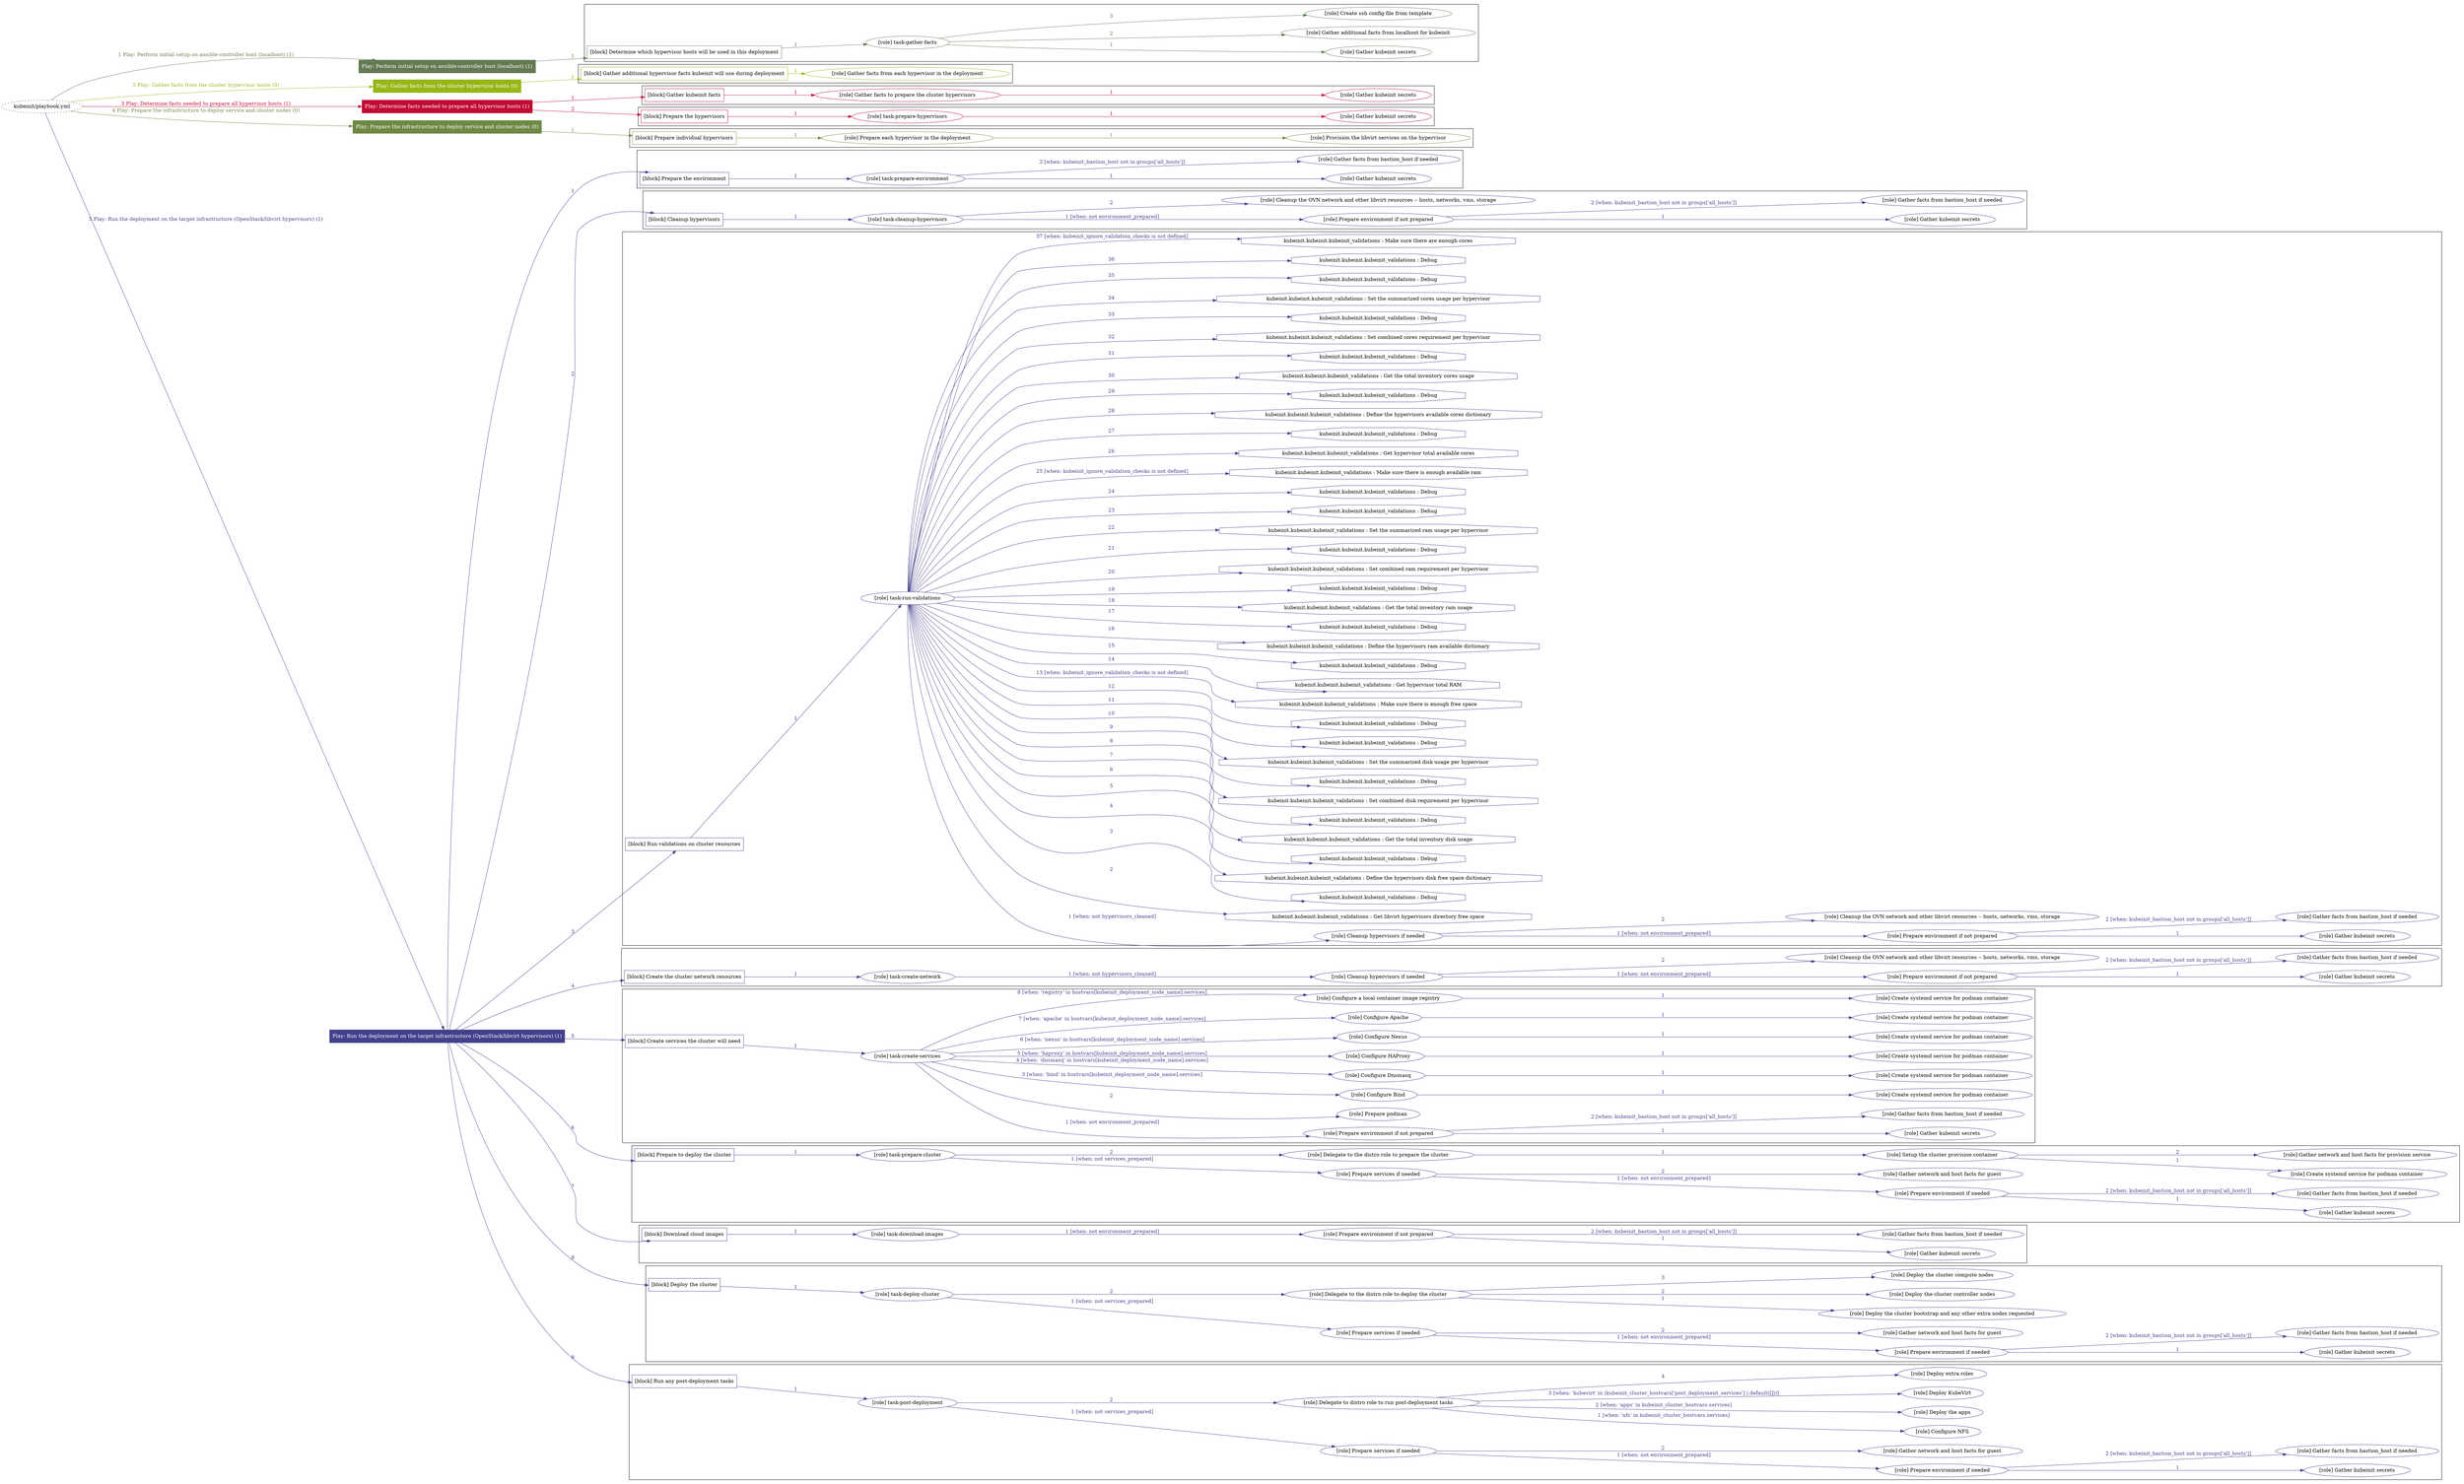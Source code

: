 digraph {
	graph [concentrate=true ordering=in rankdir=LR ratio=fill]
	edge [esep=5 sep=10]
	"kubeinit/playbook.yml" [URL="/home/runner/work/kubeinit/kubeinit/kubeinit/playbook.yml" id=playbook_829b6355 style=dotted]
	"kubeinit/playbook.yml" -> play_3e1eb82f [label="1 Play: Perform initial setup on ansible-controller host (localhost) (1)" color="#637a52" fontcolor="#637a52" id=edge_play_3e1eb82f labeltooltip="1 Play: Perform initial setup on ansible-controller host (localhost) (1)" tooltip="1 Play: Perform initial setup on ansible-controller host (localhost) (1)"]
	subgraph "Play: Perform initial setup on ansible-controller host (localhost) (1)" {
		play_3e1eb82f [label="Play: Perform initial setup on ansible-controller host (localhost) (1)" URL="/home/runner/work/kubeinit/kubeinit/kubeinit/playbook.yml" color="#637a52" fontcolor="#ffffff" id=play_3e1eb82f shape=box style=filled tooltip=localhost]
		play_3e1eb82f -> block_e6a2d344 [label=1 color="#637a52" fontcolor="#637a52" id=edge_block_e6a2d344 labeltooltip=1 tooltip=1]
		subgraph cluster_block_e6a2d344 {
			block_e6a2d344 [label="[block] Determine which hypervisor hosts will be used in this deployment" URL="/home/runner/work/kubeinit/kubeinit/kubeinit/playbook.yml" color="#637a52" id=block_e6a2d344 labeltooltip="Determine which hypervisor hosts will be used in this deployment" shape=box tooltip="Determine which hypervisor hosts will be used in this deployment"]
			block_e6a2d344 -> role_e2f29b87 [label="1 " color="#637a52" fontcolor="#637a52" id=edge_role_e2f29b87 labeltooltip="1 " tooltip="1 "]
			subgraph "task-gather-facts" {
				role_e2f29b87 [label="[role] task-gather-facts" URL="/home/runner/work/kubeinit/kubeinit/kubeinit/playbook.yml" color="#637a52" id=role_e2f29b87 tooltip="task-gather-facts"]
				role_e2f29b87 -> role_bbcb5b3f [label="1 " color="#637a52" fontcolor="#637a52" id=edge_role_bbcb5b3f labeltooltip="1 " tooltip="1 "]
				subgraph "Gather kubeinit secrets" {
					role_bbcb5b3f [label="[role] Gather kubeinit secrets" URL="/home/runner/.ansible/collections/ansible_collections/kubeinit/kubeinit/roles/kubeinit_prepare/tasks/build_hypervisors_group.yml" color="#637a52" id=role_bbcb5b3f tooltip="Gather kubeinit secrets"]
				}
				role_e2f29b87 -> role_4dafff13 [label="2 " color="#637a52" fontcolor="#637a52" id=edge_role_4dafff13 labeltooltip="2 " tooltip="2 "]
				subgraph "Gather additional facts from localhost for kubeinit" {
					role_4dafff13 [label="[role] Gather additional facts from localhost for kubeinit" URL="/home/runner/.ansible/collections/ansible_collections/kubeinit/kubeinit/roles/kubeinit_prepare/tasks/build_hypervisors_group.yml" color="#637a52" id=role_4dafff13 tooltip="Gather additional facts from localhost for kubeinit"]
				}
				role_e2f29b87 -> role_bddb1fee [label="3 " color="#637a52" fontcolor="#637a52" id=edge_role_bddb1fee labeltooltip="3 " tooltip="3 "]
				subgraph "Create ssh config file from template" {
					role_bddb1fee [label="[role] Create ssh config file from template" URL="/home/runner/.ansible/collections/ansible_collections/kubeinit/kubeinit/roles/kubeinit_prepare/tasks/build_hypervisors_group.yml" color="#637a52" id=role_bddb1fee tooltip="Create ssh config file from template"]
				}
			}
		}
	}
	"kubeinit/playbook.yml" -> play_d7f9d2b1 [label="2 Play: Gather facts from the cluster hypervisor hosts (0)" color="#97b616" fontcolor="#97b616" id=edge_play_d7f9d2b1 labeltooltip="2 Play: Gather facts from the cluster hypervisor hosts (0)" tooltip="2 Play: Gather facts from the cluster hypervisor hosts (0)"]
	subgraph "Play: Gather facts from the cluster hypervisor hosts (0)" {
		play_d7f9d2b1 [label="Play: Gather facts from the cluster hypervisor hosts (0)" URL="/home/runner/work/kubeinit/kubeinit/kubeinit/playbook.yml" color="#97b616" fontcolor="#ffffff" id=play_d7f9d2b1 shape=box style=filled tooltip="Play: Gather facts from the cluster hypervisor hosts (0)"]
		play_d7f9d2b1 -> block_c2c93f04 [label=1 color="#97b616" fontcolor="#97b616" id=edge_block_c2c93f04 labeltooltip=1 tooltip=1]
		subgraph cluster_block_c2c93f04 {
			block_c2c93f04 [label="[block] Gather additional hypervisor facts kubeinit will use during deployment" URL="/home/runner/work/kubeinit/kubeinit/kubeinit/playbook.yml" color="#97b616" id=block_c2c93f04 labeltooltip="Gather additional hypervisor facts kubeinit will use during deployment" shape=box tooltip="Gather additional hypervisor facts kubeinit will use during deployment"]
			block_c2c93f04 -> role_415cd0f7 [label="1 " color="#97b616" fontcolor="#97b616" id=edge_role_415cd0f7 labeltooltip="1 " tooltip="1 "]
			subgraph "Gather facts from each hypervisor in the deployment" {
				role_415cd0f7 [label="[role] Gather facts from each hypervisor in the deployment" URL="/home/runner/work/kubeinit/kubeinit/kubeinit/playbook.yml" color="#97b616" id=role_415cd0f7 tooltip="Gather facts from each hypervisor in the deployment"]
			}
		}
	}
	"kubeinit/playbook.yml" -> play_47673aa5 [label="3 Play: Determine facts needed to prepare all hypervisor hosts (1)" color="#c10b34" fontcolor="#c10b34" id=edge_play_47673aa5 labeltooltip="3 Play: Determine facts needed to prepare all hypervisor hosts (1)" tooltip="3 Play: Determine facts needed to prepare all hypervisor hosts (1)"]
	subgraph "Play: Determine facts needed to prepare all hypervisor hosts (1)" {
		play_47673aa5 [label="Play: Determine facts needed to prepare all hypervisor hosts (1)" URL="/home/runner/work/kubeinit/kubeinit/kubeinit/playbook.yml" color="#c10b34" fontcolor="#ffffff" id=play_47673aa5 shape=box style=filled tooltip=localhost]
		play_47673aa5 -> block_9477e771 [label=1 color="#c10b34" fontcolor="#c10b34" id=edge_block_9477e771 labeltooltip=1 tooltip=1]
		subgraph cluster_block_9477e771 {
			block_9477e771 [label="[block] Gather kubeinit facts" URL="/home/runner/work/kubeinit/kubeinit/kubeinit/playbook.yml" color="#c10b34" id=block_9477e771 labeltooltip="Gather kubeinit facts" shape=box tooltip="Gather kubeinit facts"]
			block_9477e771 -> role_f6193651 [label="1 " color="#c10b34" fontcolor="#c10b34" id=edge_role_f6193651 labeltooltip="1 " tooltip="1 "]
			subgraph "Gather facts to prepare the cluster hypervisors" {
				role_f6193651 [label="[role] Gather facts to prepare the cluster hypervisors" URL="/home/runner/work/kubeinit/kubeinit/kubeinit/playbook.yml" color="#c10b34" id=role_f6193651 tooltip="Gather facts to prepare the cluster hypervisors"]
				role_f6193651 -> role_55886616 [label="1 " color="#c10b34" fontcolor="#c10b34" id=edge_role_55886616 labeltooltip="1 " tooltip="1 "]
				subgraph "Gather kubeinit secrets" {
					role_55886616 [label="[role] Gather kubeinit secrets" URL="/home/runner/.ansible/collections/ansible_collections/kubeinit/kubeinit/roles/kubeinit_prepare/tasks/gather_kubeinit_facts.yml" color="#c10b34" id=role_55886616 tooltip="Gather kubeinit secrets"]
				}
			}
		}
		play_47673aa5 -> block_9e1c7943 [label=2 color="#c10b34" fontcolor="#c10b34" id=edge_block_9e1c7943 labeltooltip=2 tooltip=2]
		subgraph cluster_block_9e1c7943 {
			block_9e1c7943 [label="[block] Prepare the hypervisors" URL="/home/runner/work/kubeinit/kubeinit/kubeinit/playbook.yml" color="#c10b34" id=block_9e1c7943 labeltooltip="Prepare the hypervisors" shape=box tooltip="Prepare the hypervisors"]
			block_9e1c7943 -> role_3d89dea7 [label="1 " color="#c10b34" fontcolor="#c10b34" id=edge_role_3d89dea7 labeltooltip="1 " tooltip="1 "]
			subgraph "task-prepare-hypervisors" {
				role_3d89dea7 [label="[role] task-prepare-hypervisors" URL="/home/runner/work/kubeinit/kubeinit/kubeinit/playbook.yml" color="#c10b34" id=role_3d89dea7 tooltip="task-prepare-hypervisors"]
				role_3d89dea7 -> role_3b3c869c [label="1 " color="#c10b34" fontcolor="#c10b34" id=edge_role_3b3c869c labeltooltip="1 " tooltip="1 "]
				subgraph "Gather kubeinit secrets" {
					role_3b3c869c [label="[role] Gather kubeinit secrets" URL="/home/runner/.ansible/collections/ansible_collections/kubeinit/kubeinit/roles/kubeinit_prepare/tasks/gather_kubeinit_facts.yml" color="#c10b34" id=role_3b3c869c tooltip="Gather kubeinit secrets"]
				}
			}
		}
	}
	"kubeinit/playbook.yml" -> play_f210cb0f [label="4 Play: Prepare the infrastructure to deploy service and cluster nodes (0)" color="#6d8943" fontcolor="#6d8943" id=edge_play_f210cb0f labeltooltip="4 Play: Prepare the infrastructure to deploy service and cluster nodes (0)" tooltip="4 Play: Prepare the infrastructure to deploy service and cluster nodes (0)"]
	subgraph "Play: Prepare the infrastructure to deploy service and cluster nodes (0)" {
		play_f210cb0f [label="Play: Prepare the infrastructure to deploy service and cluster nodes (0)" URL="/home/runner/work/kubeinit/kubeinit/kubeinit/playbook.yml" color="#6d8943" fontcolor="#ffffff" id=play_f210cb0f shape=box style=filled tooltip="Play: Prepare the infrastructure to deploy service and cluster nodes (0)"]
		play_f210cb0f -> block_6be893ac [label=1 color="#6d8943" fontcolor="#6d8943" id=edge_block_6be893ac labeltooltip=1 tooltip=1]
		subgraph cluster_block_6be893ac {
			block_6be893ac [label="[block] Prepare individual hypervisors" URL="/home/runner/work/kubeinit/kubeinit/kubeinit/playbook.yml" color="#6d8943" id=block_6be893ac labeltooltip="Prepare individual hypervisors" shape=box tooltip="Prepare individual hypervisors"]
			block_6be893ac -> role_96e0ddf7 [label="1 " color="#6d8943" fontcolor="#6d8943" id=edge_role_96e0ddf7 labeltooltip="1 " tooltip="1 "]
			subgraph "Prepare each hypervisor in the deployment" {
				role_96e0ddf7 [label="[role] Prepare each hypervisor in the deployment" URL="/home/runner/work/kubeinit/kubeinit/kubeinit/playbook.yml" color="#6d8943" id=role_96e0ddf7 tooltip="Prepare each hypervisor in the deployment"]
				role_96e0ddf7 -> role_653dacaa [label="1 " color="#6d8943" fontcolor="#6d8943" id=edge_role_653dacaa labeltooltip="1 " tooltip="1 "]
				subgraph "Provision the libvirt services on the hypervisor" {
					role_653dacaa [label="[role] Provision the libvirt services on the hypervisor" URL="/home/runner/.ansible/collections/ansible_collections/kubeinit/kubeinit/roles/kubeinit_prepare/tasks/prepare_hypervisor.yml" color="#6d8943" id=role_653dacaa tooltip="Provision the libvirt services on the hypervisor"]
				}
			}
		}
	}
	"kubeinit/playbook.yml" -> play_b1a1f687 [label="5 Play: Run the deployment on the target infrastructure (OpenStack/libvirt hypervisors) (1)" color="#44408c" fontcolor="#44408c" id=edge_play_b1a1f687 labeltooltip="5 Play: Run the deployment on the target infrastructure (OpenStack/libvirt hypervisors) (1)" tooltip="5 Play: Run the deployment on the target infrastructure (OpenStack/libvirt hypervisors) (1)"]
	subgraph "Play: Run the deployment on the target infrastructure (OpenStack/libvirt hypervisors) (1)" {
		play_b1a1f687 [label="Play: Run the deployment on the target infrastructure (OpenStack/libvirt hypervisors) (1)" URL="/home/runner/work/kubeinit/kubeinit/kubeinit/playbook.yml" color="#44408c" fontcolor="#ffffff" id=play_b1a1f687 shape=box style=filled tooltip=localhost]
		play_b1a1f687 -> block_93e66a30 [label=1 color="#44408c" fontcolor="#44408c" id=edge_block_93e66a30 labeltooltip=1 tooltip=1]
		subgraph cluster_block_93e66a30 {
			block_93e66a30 [label="[block] Prepare the environment" URL="/home/runner/work/kubeinit/kubeinit/kubeinit/playbook.yml" color="#44408c" id=block_93e66a30 labeltooltip="Prepare the environment" shape=box tooltip="Prepare the environment"]
			block_93e66a30 -> role_17d6c04e [label="1 " color="#44408c" fontcolor="#44408c" id=edge_role_17d6c04e labeltooltip="1 " tooltip="1 "]
			subgraph "task-prepare-environment" {
				role_17d6c04e [label="[role] task-prepare-environment" URL="/home/runner/work/kubeinit/kubeinit/kubeinit/playbook.yml" color="#44408c" id=role_17d6c04e tooltip="task-prepare-environment"]
				role_17d6c04e -> role_375dc139 [label="1 " color="#44408c" fontcolor="#44408c" id=edge_role_375dc139 labeltooltip="1 " tooltip="1 "]
				subgraph "Gather kubeinit secrets" {
					role_375dc139 [label="[role] Gather kubeinit secrets" URL="/home/runner/.ansible/collections/ansible_collections/kubeinit/kubeinit/roles/kubeinit_prepare/tasks/gather_kubeinit_facts.yml" color="#44408c" id=role_375dc139 tooltip="Gather kubeinit secrets"]
				}
				role_17d6c04e -> role_a527edc6 [label="2 [when: kubeinit_bastion_host not in groups['all_hosts']]" color="#44408c" fontcolor="#44408c" id=edge_role_a527edc6 labeltooltip="2 [when: kubeinit_bastion_host not in groups['all_hosts']]" tooltip="2 [when: kubeinit_bastion_host not in groups['all_hosts']]"]
				subgraph "Gather facts from bastion_host if needed" {
					role_a527edc6 [label="[role] Gather facts from bastion_host if needed" URL="/home/runner/.ansible/collections/ansible_collections/kubeinit/kubeinit/roles/kubeinit_prepare/tasks/main.yml" color="#44408c" id=role_a527edc6 tooltip="Gather facts from bastion_host if needed"]
				}
			}
		}
		play_b1a1f687 -> block_2cce8960 [label=2 color="#44408c" fontcolor="#44408c" id=edge_block_2cce8960 labeltooltip=2 tooltip=2]
		subgraph cluster_block_2cce8960 {
			block_2cce8960 [label="[block] Cleanup hypervisors" URL="/home/runner/work/kubeinit/kubeinit/kubeinit/playbook.yml" color="#44408c" id=block_2cce8960 labeltooltip="Cleanup hypervisors" shape=box tooltip="Cleanup hypervisors"]
			block_2cce8960 -> role_b22c3242 [label="1 " color="#44408c" fontcolor="#44408c" id=edge_role_b22c3242 labeltooltip="1 " tooltip="1 "]
			subgraph "task-cleanup-hypervisors" {
				role_b22c3242 [label="[role] task-cleanup-hypervisors" URL="/home/runner/work/kubeinit/kubeinit/kubeinit/playbook.yml" color="#44408c" id=role_b22c3242 tooltip="task-cleanup-hypervisors"]
				role_b22c3242 -> role_6e81731c [label="1 [when: not environment_prepared]" color="#44408c" fontcolor="#44408c" id=edge_role_6e81731c labeltooltip="1 [when: not environment_prepared]" tooltip="1 [when: not environment_prepared]"]
				subgraph "Prepare environment if not prepared" {
					role_6e81731c [label="[role] Prepare environment if not prepared" URL="/home/runner/.ansible/collections/ansible_collections/kubeinit/kubeinit/roles/kubeinit_libvirt/tasks/cleanup_hypervisors.yml" color="#44408c" id=role_6e81731c tooltip="Prepare environment if not prepared"]
					role_6e81731c -> role_2d891fd3 [label="1 " color="#44408c" fontcolor="#44408c" id=edge_role_2d891fd3 labeltooltip="1 " tooltip="1 "]
					subgraph "Gather kubeinit secrets" {
						role_2d891fd3 [label="[role] Gather kubeinit secrets" URL="/home/runner/.ansible/collections/ansible_collections/kubeinit/kubeinit/roles/kubeinit_prepare/tasks/gather_kubeinit_facts.yml" color="#44408c" id=role_2d891fd3 tooltip="Gather kubeinit secrets"]
					}
					role_6e81731c -> role_a9291fd4 [label="2 [when: kubeinit_bastion_host not in groups['all_hosts']]" color="#44408c" fontcolor="#44408c" id=edge_role_a9291fd4 labeltooltip="2 [when: kubeinit_bastion_host not in groups['all_hosts']]" tooltip="2 [when: kubeinit_bastion_host not in groups['all_hosts']]"]
					subgraph "Gather facts from bastion_host if needed" {
						role_a9291fd4 [label="[role] Gather facts from bastion_host if needed" URL="/home/runner/.ansible/collections/ansible_collections/kubeinit/kubeinit/roles/kubeinit_prepare/tasks/main.yml" color="#44408c" id=role_a9291fd4 tooltip="Gather facts from bastion_host if needed"]
					}
				}
				role_b22c3242 -> role_0e3da741 [label="2 " color="#44408c" fontcolor="#44408c" id=edge_role_0e3da741 labeltooltip="2 " tooltip="2 "]
				subgraph "Cleanup the OVN network and other libvirt resources -- hosts, networks, vms, storage" {
					role_0e3da741 [label="[role] Cleanup the OVN network and other libvirt resources -- hosts, networks, vms, storage" URL="/home/runner/.ansible/collections/ansible_collections/kubeinit/kubeinit/roles/kubeinit_libvirt/tasks/cleanup_hypervisors.yml" color="#44408c" id=role_0e3da741 tooltip="Cleanup the OVN network and other libvirt resources -- hosts, networks, vms, storage"]
				}
			}
		}
		play_b1a1f687 -> block_db556b53 [label=3 color="#44408c" fontcolor="#44408c" id=edge_block_db556b53 labeltooltip=3 tooltip=3]
		subgraph cluster_block_db556b53 {
			block_db556b53 [label="[block] Run validations on cluster resources" URL="/home/runner/work/kubeinit/kubeinit/kubeinit/playbook.yml" color="#44408c" id=block_db556b53 labeltooltip="Run validations on cluster resources" shape=box tooltip="Run validations on cluster resources"]
			block_db556b53 -> role_6d5e4a8d [label="1 " color="#44408c" fontcolor="#44408c" id=edge_role_6d5e4a8d labeltooltip="1 " tooltip="1 "]
			subgraph "task-run-validations" {
				role_6d5e4a8d [label="[role] task-run-validations" URL="/home/runner/work/kubeinit/kubeinit/kubeinit/playbook.yml" color="#44408c" id=role_6d5e4a8d tooltip="task-run-validations"]
				role_6d5e4a8d -> role_1d5463b7 [label="1 [when: not hypervisors_cleaned]" color="#44408c" fontcolor="#44408c" id=edge_role_1d5463b7 labeltooltip="1 [when: not hypervisors_cleaned]" tooltip="1 [when: not hypervisors_cleaned]"]
				subgraph "Cleanup hypervisors if needed" {
					role_1d5463b7 [label="[role] Cleanup hypervisors if needed" URL="/home/runner/.ansible/collections/ansible_collections/kubeinit/kubeinit/roles/kubeinit_validations/tasks/main.yml" color="#44408c" id=role_1d5463b7 tooltip="Cleanup hypervisors if needed"]
					role_1d5463b7 -> role_c325d965 [label="1 [when: not environment_prepared]" color="#44408c" fontcolor="#44408c" id=edge_role_c325d965 labeltooltip="1 [when: not environment_prepared]" tooltip="1 [when: not environment_prepared]"]
					subgraph "Prepare environment if not prepared" {
						role_c325d965 [label="[role] Prepare environment if not prepared" URL="/home/runner/.ansible/collections/ansible_collections/kubeinit/kubeinit/roles/kubeinit_libvirt/tasks/cleanup_hypervisors.yml" color="#44408c" id=role_c325d965 tooltip="Prepare environment if not prepared"]
						role_c325d965 -> role_e74d8b0c [label="1 " color="#44408c" fontcolor="#44408c" id=edge_role_e74d8b0c labeltooltip="1 " tooltip="1 "]
						subgraph "Gather kubeinit secrets" {
							role_e74d8b0c [label="[role] Gather kubeinit secrets" URL="/home/runner/.ansible/collections/ansible_collections/kubeinit/kubeinit/roles/kubeinit_prepare/tasks/gather_kubeinit_facts.yml" color="#44408c" id=role_e74d8b0c tooltip="Gather kubeinit secrets"]
						}
						role_c325d965 -> role_8b55ef71 [label="2 [when: kubeinit_bastion_host not in groups['all_hosts']]" color="#44408c" fontcolor="#44408c" id=edge_role_8b55ef71 labeltooltip="2 [when: kubeinit_bastion_host not in groups['all_hosts']]" tooltip="2 [when: kubeinit_bastion_host not in groups['all_hosts']]"]
						subgraph "Gather facts from bastion_host if needed" {
							role_8b55ef71 [label="[role] Gather facts from bastion_host if needed" URL="/home/runner/.ansible/collections/ansible_collections/kubeinit/kubeinit/roles/kubeinit_prepare/tasks/main.yml" color="#44408c" id=role_8b55ef71 tooltip="Gather facts from bastion_host if needed"]
						}
					}
					role_1d5463b7 -> role_65029755 [label="2 " color="#44408c" fontcolor="#44408c" id=edge_role_65029755 labeltooltip="2 " tooltip="2 "]
					subgraph "Cleanup the OVN network and other libvirt resources -- hosts, networks, vms, storage" {
						role_65029755 [label="[role] Cleanup the OVN network and other libvirt resources -- hosts, networks, vms, storage" URL="/home/runner/.ansible/collections/ansible_collections/kubeinit/kubeinit/roles/kubeinit_libvirt/tasks/cleanup_hypervisors.yml" color="#44408c" id=role_65029755 tooltip="Cleanup the OVN network and other libvirt resources -- hosts, networks, vms, storage"]
					}
				}
				task_d07d2158 [label="kubeinit.kubeinit.kubeinit_validations : Get libvirt hypervisors directory free space" URL="/home/runner/.ansible/collections/ansible_collections/kubeinit/kubeinit/roles/kubeinit_validations/tasks/10_libvirt_free_space.yml" color="#44408c" id=task_d07d2158 shape=octagon tooltip="kubeinit.kubeinit.kubeinit_validations : Get libvirt hypervisors directory free space"]
				role_6d5e4a8d -> task_d07d2158 [label="2 " color="#44408c" fontcolor="#44408c" id=edge_task_d07d2158 labeltooltip="2 " tooltip="2 "]
				task_56dba14d [label="kubeinit.kubeinit.kubeinit_validations : Debug" URL="/home/runner/.ansible/collections/ansible_collections/kubeinit/kubeinit/roles/kubeinit_validations/tasks/10_libvirt_free_space.yml" color="#44408c" id=task_56dba14d shape=octagon tooltip="kubeinit.kubeinit.kubeinit_validations : Debug"]
				role_6d5e4a8d -> task_56dba14d [label="3 " color="#44408c" fontcolor="#44408c" id=edge_task_56dba14d labeltooltip="3 " tooltip="3 "]
				task_b4e660aa [label="kubeinit.kubeinit.kubeinit_validations : Define the hypervisors disk free space dictionary" URL="/home/runner/.ansible/collections/ansible_collections/kubeinit/kubeinit/roles/kubeinit_validations/tasks/10_libvirt_free_space.yml" color="#44408c" id=task_b4e660aa shape=octagon tooltip="kubeinit.kubeinit.kubeinit_validations : Define the hypervisors disk free space dictionary"]
				role_6d5e4a8d -> task_b4e660aa [label="4 " color="#44408c" fontcolor="#44408c" id=edge_task_b4e660aa labeltooltip="4 " tooltip="4 "]
				task_51ef837d [label="kubeinit.kubeinit.kubeinit_validations : Debug" URL="/home/runner/.ansible/collections/ansible_collections/kubeinit/kubeinit/roles/kubeinit_validations/tasks/10_libvirt_free_space.yml" color="#44408c" id=task_51ef837d shape=octagon tooltip="kubeinit.kubeinit.kubeinit_validations : Debug"]
				role_6d5e4a8d -> task_51ef837d [label="5 " color="#44408c" fontcolor="#44408c" id=edge_task_51ef837d labeltooltip="5 " tooltip="5 "]
				task_108522ef [label="kubeinit.kubeinit.kubeinit_validations : Get the total inventory disk usage" URL="/home/runner/.ansible/collections/ansible_collections/kubeinit/kubeinit/roles/kubeinit_validations/tasks/10_libvirt_free_space.yml" color="#44408c" id=task_108522ef shape=octagon tooltip="kubeinit.kubeinit.kubeinit_validations : Get the total inventory disk usage"]
				role_6d5e4a8d -> task_108522ef [label="6 " color="#44408c" fontcolor="#44408c" id=edge_task_108522ef labeltooltip="6 " tooltip="6 "]
				task_1a5afa48 [label="kubeinit.kubeinit.kubeinit_validations : Debug" URL="/home/runner/.ansible/collections/ansible_collections/kubeinit/kubeinit/roles/kubeinit_validations/tasks/10_libvirt_free_space.yml" color="#44408c" id=task_1a5afa48 shape=octagon tooltip="kubeinit.kubeinit.kubeinit_validations : Debug"]
				role_6d5e4a8d -> task_1a5afa48 [label="7 " color="#44408c" fontcolor="#44408c" id=edge_task_1a5afa48 labeltooltip="7 " tooltip="7 "]
				task_68dd2b48 [label="kubeinit.kubeinit.kubeinit_validations : Set combined disk requirement per hypervisor" URL="/home/runner/.ansible/collections/ansible_collections/kubeinit/kubeinit/roles/kubeinit_validations/tasks/10_libvirt_free_space.yml" color="#44408c" id=task_68dd2b48 shape=octagon tooltip="kubeinit.kubeinit.kubeinit_validations : Set combined disk requirement per hypervisor"]
				role_6d5e4a8d -> task_68dd2b48 [label="8 " color="#44408c" fontcolor="#44408c" id=edge_task_68dd2b48 labeltooltip="8 " tooltip="8 "]
				task_196b001b [label="kubeinit.kubeinit.kubeinit_validations : Debug" URL="/home/runner/.ansible/collections/ansible_collections/kubeinit/kubeinit/roles/kubeinit_validations/tasks/10_libvirt_free_space.yml" color="#44408c" id=task_196b001b shape=octagon tooltip="kubeinit.kubeinit.kubeinit_validations : Debug"]
				role_6d5e4a8d -> task_196b001b [label="9 " color="#44408c" fontcolor="#44408c" id=edge_task_196b001b labeltooltip="9 " tooltip="9 "]
				task_2e830f56 [label="kubeinit.kubeinit.kubeinit_validations : Set the summarized disk usage per hypervisor" URL="/home/runner/.ansible/collections/ansible_collections/kubeinit/kubeinit/roles/kubeinit_validations/tasks/10_libvirt_free_space.yml" color="#44408c" id=task_2e830f56 shape=octagon tooltip="kubeinit.kubeinit.kubeinit_validations : Set the summarized disk usage per hypervisor"]
				role_6d5e4a8d -> task_2e830f56 [label="10 " color="#44408c" fontcolor="#44408c" id=edge_task_2e830f56 labeltooltip="10 " tooltip="10 "]
				task_d3223c3a [label="kubeinit.kubeinit.kubeinit_validations : Debug" URL="/home/runner/.ansible/collections/ansible_collections/kubeinit/kubeinit/roles/kubeinit_validations/tasks/10_libvirt_free_space.yml" color="#44408c" id=task_d3223c3a shape=octagon tooltip="kubeinit.kubeinit.kubeinit_validations : Debug"]
				role_6d5e4a8d -> task_d3223c3a [label="11 " color="#44408c" fontcolor="#44408c" id=edge_task_d3223c3a labeltooltip="11 " tooltip="11 "]
				task_986b3aab [label="kubeinit.kubeinit.kubeinit_validations : Debug" URL="/home/runner/.ansible/collections/ansible_collections/kubeinit/kubeinit/roles/kubeinit_validations/tasks/10_libvirt_free_space.yml" color="#44408c" id=task_986b3aab shape=octagon tooltip="kubeinit.kubeinit.kubeinit_validations : Debug"]
				role_6d5e4a8d -> task_986b3aab [label="12 " color="#44408c" fontcolor="#44408c" id=edge_task_986b3aab labeltooltip="12 " tooltip="12 "]
				task_6de80e2e [label="kubeinit.kubeinit.kubeinit_validations : Make sure there is enough free space" URL="/home/runner/.ansible/collections/ansible_collections/kubeinit/kubeinit/roles/kubeinit_validations/tasks/10_libvirt_free_space.yml" color="#44408c" id=task_6de80e2e shape=octagon tooltip="kubeinit.kubeinit.kubeinit_validations : Make sure there is enough free space"]
				role_6d5e4a8d -> task_6de80e2e [label="13 [when: kubeinit_ignore_validation_checks is not defined]" color="#44408c" fontcolor="#44408c" id=edge_task_6de80e2e labeltooltip="13 [when: kubeinit_ignore_validation_checks is not defined]" tooltip="13 [when: kubeinit_ignore_validation_checks is not defined]"]
				task_0aa159b6 [label="kubeinit.kubeinit.kubeinit_validations : Get hypervisor total RAM" URL="/home/runner/.ansible/collections/ansible_collections/kubeinit/kubeinit/roles/kubeinit_validations/tasks/20_libvirt_available_ram.yml" color="#44408c" id=task_0aa159b6 shape=octagon tooltip="kubeinit.kubeinit.kubeinit_validations : Get hypervisor total RAM"]
				role_6d5e4a8d -> task_0aa159b6 [label="14 " color="#44408c" fontcolor="#44408c" id=edge_task_0aa159b6 labeltooltip="14 " tooltip="14 "]
				task_1b207930 [label="kubeinit.kubeinit.kubeinit_validations : Debug" URL="/home/runner/.ansible/collections/ansible_collections/kubeinit/kubeinit/roles/kubeinit_validations/tasks/20_libvirt_available_ram.yml" color="#44408c" id=task_1b207930 shape=octagon tooltip="kubeinit.kubeinit.kubeinit_validations : Debug"]
				role_6d5e4a8d -> task_1b207930 [label="15 " color="#44408c" fontcolor="#44408c" id=edge_task_1b207930 labeltooltip="15 " tooltip="15 "]
				task_c82802bb [label="kubeinit.kubeinit.kubeinit_validations : Define the hypervisors ram available dictionary" URL="/home/runner/.ansible/collections/ansible_collections/kubeinit/kubeinit/roles/kubeinit_validations/tasks/20_libvirt_available_ram.yml" color="#44408c" id=task_c82802bb shape=octagon tooltip="kubeinit.kubeinit.kubeinit_validations : Define the hypervisors ram available dictionary"]
				role_6d5e4a8d -> task_c82802bb [label="16 " color="#44408c" fontcolor="#44408c" id=edge_task_c82802bb labeltooltip="16 " tooltip="16 "]
				task_7b9afc0a [label="kubeinit.kubeinit.kubeinit_validations : Debug" URL="/home/runner/.ansible/collections/ansible_collections/kubeinit/kubeinit/roles/kubeinit_validations/tasks/20_libvirt_available_ram.yml" color="#44408c" id=task_7b9afc0a shape=octagon tooltip="kubeinit.kubeinit.kubeinit_validations : Debug"]
				role_6d5e4a8d -> task_7b9afc0a [label="17 " color="#44408c" fontcolor="#44408c" id=edge_task_7b9afc0a labeltooltip="17 " tooltip="17 "]
				task_e4573d6d [label="kubeinit.kubeinit.kubeinit_validations : Get the total inventory ram usage" URL="/home/runner/.ansible/collections/ansible_collections/kubeinit/kubeinit/roles/kubeinit_validations/tasks/20_libvirt_available_ram.yml" color="#44408c" id=task_e4573d6d shape=octagon tooltip="kubeinit.kubeinit.kubeinit_validations : Get the total inventory ram usage"]
				role_6d5e4a8d -> task_e4573d6d [label="18 " color="#44408c" fontcolor="#44408c" id=edge_task_e4573d6d labeltooltip="18 " tooltip="18 "]
				task_40d54541 [label="kubeinit.kubeinit.kubeinit_validations : Debug" URL="/home/runner/.ansible/collections/ansible_collections/kubeinit/kubeinit/roles/kubeinit_validations/tasks/20_libvirt_available_ram.yml" color="#44408c" id=task_40d54541 shape=octagon tooltip="kubeinit.kubeinit.kubeinit_validations : Debug"]
				role_6d5e4a8d -> task_40d54541 [label="19 " color="#44408c" fontcolor="#44408c" id=edge_task_40d54541 labeltooltip="19 " tooltip="19 "]
				task_c436dcde [label="kubeinit.kubeinit.kubeinit_validations : Set combined ram requirement per hypervisor" URL="/home/runner/.ansible/collections/ansible_collections/kubeinit/kubeinit/roles/kubeinit_validations/tasks/20_libvirt_available_ram.yml" color="#44408c" id=task_c436dcde shape=octagon tooltip="kubeinit.kubeinit.kubeinit_validations : Set combined ram requirement per hypervisor"]
				role_6d5e4a8d -> task_c436dcde [label="20 " color="#44408c" fontcolor="#44408c" id=edge_task_c436dcde labeltooltip="20 " tooltip="20 "]
				task_20d0680e [label="kubeinit.kubeinit.kubeinit_validations : Debug" URL="/home/runner/.ansible/collections/ansible_collections/kubeinit/kubeinit/roles/kubeinit_validations/tasks/20_libvirt_available_ram.yml" color="#44408c" id=task_20d0680e shape=octagon tooltip="kubeinit.kubeinit.kubeinit_validations : Debug"]
				role_6d5e4a8d -> task_20d0680e [label="21 " color="#44408c" fontcolor="#44408c" id=edge_task_20d0680e labeltooltip="21 " tooltip="21 "]
				task_4d6b5b9f [label="kubeinit.kubeinit.kubeinit_validations : Set the summarized ram usage per hypervisor" URL="/home/runner/.ansible/collections/ansible_collections/kubeinit/kubeinit/roles/kubeinit_validations/tasks/20_libvirt_available_ram.yml" color="#44408c" id=task_4d6b5b9f shape=octagon tooltip="kubeinit.kubeinit.kubeinit_validations : Set the summarized ram usage per hypervisor"]
				role_6d5e4a8d -> task_4d6b5b9f [label="22 " color="#44408c" fontcolor="#44408c" id=edge_task_4d6b5b9f labeltooltip="22 " tooltip="22 "]
				task_cdd3e082 [label="kubeinit.kubeinit.kubeinit_validations : Debug" URL="/home/runner/.ansible/collections/ansible_collections/kubeinit/kubeinit/roles/kubeinit_validations/tasks/20_libvirt_available_ram.yml" color="#44408c" id=task_cdd3e082 shape=octagon tooltip="kubeinit.kubeinit.kubeinit_validations : Debug"]
				role_6d5e4a8d -> task_cdd3e082 [label="23 " color="#44408c" fontcolor="#44408c" id=edge_task_cdd3e082 labeltooltip="23 " tooltip="23 "]
				task_ee70a1e8 [label="kubeinit.kubeinit.kubeinit_validations : Debug" URL="/home/runner/.ansible/collections/ansible_collections/kubeinit/kubeinit/roles/kubeinit_validations/tasks/20_libvirt_available_ram.yml" color="#44408c" id=task_ee70a1e8 shape=octagon tooltip="kubeinit.kubeinit.kubeinit_validations : Debug"]
				role_6d5e4a8d -> task_ee70a1e8 [label="24 " color="#44408c" fontcolor="#44408c" id=edge_task_ee70a1e8 labeltooltip="24 " tooltip="24 "]
				task_e490c408 [label="kubeinit.kubeinit.kubeinit_validations : Make sure there is enough available ram" URL="/home/runner/.ansible/collections/ansible_collections/kubeinit/kubeinit/roles/kubeinit_validations/tasks/20_libvirt_available_ram.yml" color="#44408c" id=task_e490c408 shape=octagon tooltip="kubeinit.kubeinit.kubeinit_validations : Make sure there is enough available ram"]
				role_6d5e4a8d -> task_e490c408 [label="25 [when: kubeinit_ignore_validation_checks is not defined]" color="#44408c" fontcolor="#44408c" id=edge_task_e490c408 labeltooltip="25 [when: kubeinit_ignore_validation_checks is not defined]" tooltip="25 [when: kubeinit_ignore_validation_checks is not defined]"]
				task_94084297 [label="kubeinit.kubeinit.kubeinit_validations : Get hypervisor total available cores" URL="/home/runner/.ansible/collections/ansible_collections/kubeinit/kubeinit/roles/kubeinit_validations/tasks/30_libvirt_check_cpu_cores.yml" color="#44408c" id=task_94084297 shape=octagon tooltip="kubeinit.kubeinit.kubeinit_validations : Get hypervisor total available cores"]
				role_6d5e4a8d -> task_94084297 [label="26 " color="#44408c" fontcolor="#44408c" id=edge_task_94084297 labeltooltip="26 " tooltip="26 "]
				task_ee57b24e [label="kubeinit.kubeinit.kubeinit_validations : Debug" URL="/home/runner/.ansible/collections/ansible_collections/kubeinit/kubeinit/roles/kubeinit_validations/tasks/30_libvirt_check_cpu_cores.yml" color="#44408c" id=task_ee57b24e shape=octagon tooltip="kubeinit.kubeinit.kubeinit_validations : Debug"]
				role_6d5e4a8d -> task_ee57b24e [label="27 " color="#44408c" fontcolor="#44408c" id=edge_task_ee57b24e labeltooltip="27 " tooltip="27 "]
				task_323f7ae7 [label="kubeinit.kubeinit.kubeinit_validations : Define the hypervisors available cores dictionary" URL="/home/runner/.ansible/collections/ansible_collections/kubeinit/kubeinit/roles/kubeinit_validations/tasks/30_libvirt_check_cpu_cores.yml" color="#44408c" id=task_323f7ae7 shape=octagon tooltip="kubeinit.kubeinit.kubeinit_validations : Define the hypervisors available cores dictionary"]
				role_6d5e4a8d -> task_323f7ae7 [label="28 " color="#44408c" fontcolor="#44408c" id=edge_task_323f7ae7 labeltooltip="28 " tooltip="28 "]
				task_3973bb23 [label="kubeinit.kubeinit.kubeinit_validations : Debug" URL="/home/runner/.ansible/collections/ansible_collections/kubeinit/kubeinit/roles/kubeinit_validations/tasks/30_libvirt_check_cpu_cores.yml" color="#44408c" id=task_3973bb23 shape=octagon tooltip="kubeinit.kubeinit.kubeinit_validations : Debug"]
				role_6d5e4a8d -> task_3973bb23 [label="29 " color="#44408c" fontcolor="#44408c" id=edge_task_3973bb23 labeltooltip="29 " tooltip="29 "]
				task_582e0ee5 [label="kubeinit.kubeinit.kubeinit_validations : Get the total inventory cores usage" URL="/home/runner/.ansible/collections/ansible_collections/kubeinit/kubeinit/roles/kubeinit_validations/tasks/30_libvirt_check_cpu_cores.yml" color="#44408c" id=task_582e0ee5 shape=octagon tooltip="kubeinit.kubeinit.kubeinit_validations : Get the total inventory cores usage"]
				role_6d5e4a8d -> task_582e0ee5 [label="30 " color="#44408c" fontcolor="#44408c" id=edge_task_582e0ee5 labeltooltip="30 " tooltip="30 "]
				task_a1cececd [label="kubeinit.kubeinit.kubeinit_validations : Debug" URL="/home/runner/.ansible/collections/ansible_collections/kubeinit/kubeinit/roles/kubeinit_validations/tasks/30_libvirt_check_cpu_cores.yml" color="#44408c" id=task_a1cececd shape=octagon tooltip="kubeinit.kubeinit.kubeinit_validations : Debug"]
				role_6d5e4a8d -> task_a1cececd [label="31 " color="#44408c" fontcolor="#44408c" id=edge_task_a1cececd labeltooltip="31 " tooltip="31 "]
				task_0ab5db9d [label="kubeinit.kubeinit.kubeinit_validations : Set combined cores requirement per hypervisor" URL="/home/runner/.ansible/collections/ansible_collections/kubeinit/kubeinit/roles/kubeinit_validations/tasks/30_libvirt_check_cpu_cores.yml" color="#44408c" id=task_0ab5db9d shape=octagon tooltip="kubeinit.kubeinit.kubeinit_validations : Set combined cores requirement per hypervisor"]
				role_6d5e4a8d -> task_0ab5db9d [label="32 " color="#44408c" fontcolor="#44408c" id=edge_task_0ab5db9d labeltooltip="32 " tooltip="32 "]
				task_af72416e [label="kubeinit.kubeinit.kubeinit_validations : Debug" URL="/home/runner/.ansible/collections/ansible_collections/kubeinit/kubeinit/roles/kubeinit_validations/tasks/30_libvirt_check_cpu_cores.yml" color="#44408c" id=task_af72416e shape=octagon tooltip="kubeinit.kubeinit.kubeinit_validations : Debug"]
				role_6d5e4a8d -> task_af72416e [label="33 " color="#44408c" fontcolor="#44408c" id=edge_task_af72416e labeltooltip="33 " tooltip="33 "]
				task_04dda023 [label="kubeinit.kubeinit.kubeinit_validations : Set the summarized cores usage per hypervisor" URL="/home/runner/.ansible/collections/ansible_collections/kubeinit/kubeinit/roles/kubeinit_validations/tasks/30_libvirt_check_cpu_cores.yml" color="#44408c" id=task_04dda023 shape=octagon tooltip="kubeinit.kubeinit.kubeinit_validations : Set the summarized cores usage per hypervisor"]
				role_6d5e4a8d -> task_04dda023 [label="34 " color="#44408c" fontcolor="#44408c" id=edge_task_04dda023 labeltooltip="34 " tooltip="34 "]
				task_a46063df [label="kubeinit.kubeinit.kubeinit_validations : Debug" URL="/home/runner/.ansible/collections/ansible_collections/kubeinit/kubeinit/roles/kubeinit_validations/tasks/30_libvirt_check_cpu_cores.yml" color="#44408c" id=task_a46063df shape=octagon tooltip="kubeinit.kubeinit.kubeinit_validations : Debug"]
				role_6d5e4a8d -> task_a46063df [label="35 " color="#44408c" fontcolor="#44408c" id=edge_task_a46063df labeltooltip="35 " tooltip="35 "]
				task_98b5a149 [label="kubeinit.kubeinit.kubeinit_validations : Debug" URL="/home/runner/.ansible/collections/ansible_collections/kubeinit/kubeinit/roles/kubeinit_validations/tasks/30_libvirt_check_cpu_cores.yml" color="#44408c" id=task_98b5a149 shape=octagon tooltip="kubeinit.kubeinit.kubeinit_validations : Debug"]
				role_6d5e4a8d -> task_98b5a149 [label="36 " color="#44408c" fontcolor="#44408c" id=edge_task_98b5a149 labeltooltip="36 " tooltip="36 "]
				task_07cb0c1a [label="kubeinit.kubeinit.kubeinit_validations : Make sure there are enough cores" URL="/home/runner/.ansible/collections/ansible_collections/kubeinit/kubeinit/roles/kubeinit_validations/tasks/30_libvirt_check_cpu_cores.yml" color="#44408c" id=task_07cb0c1a shape=octagon tooltip="kubeinit.kubeinit.kubeinit_validations : Make sure there are enough cores"]
				role_6d5e4a8d -> task_07cb0c1a [label="37 [when: kubeinit_ignore_validation_checks is not defined]" color="#44408c" fontcolor="#44408c" id=edge_task_07cb0c1a labeltooltip="37 [when: kubeinit_ignore_validation_checks is not defined]" tooltip="37 [when: kubeinit_ignore_validation_checks is not defined]"]
			}
		}
		play_b1a1f687 -> block_d0acc3c7 [label=4 color="#44408c" fontcolor="#44408c" id=edge_block_d0acc3c7 labeltooltip=4 tooltip=4]
		subgraph cluster_block_d0acc3c7 {
			block_d0acc3c7 [label="[block] Create the cluster network resources" URL="/home/runner/work/kubeinit/kubeinit/kubeinit/playbook.yml" color="#44408c" id=block_d0acc3c7 labeltooltip="Create the cluster network resources" shape=box tooltip="Create the cluster network resources"]
			block_d0acc3c7 -> role_301a3c2b [label="1 " color="#44408c" fontcolor="#44408c" id=edge_role_301a3c2b labeltooltip="1 " tooltip="1 "]
			subgraph "task-create-network" {
				role_301a3c2b [label="[role] task-create-network" URL="/home/runner/work/kubeinit/kubeinit/kubeinit/playbook.yml" color="#44408c" id=role_301a3c2b tooltip="task-create-network"]
				role_301a3c2b -> role_467d9e8e [label="1 [when: not hypervisors_cleaned]" color="#44408c" fontcolor="#44408c" id=edge_role_467d9e8e labeltooltip="1 [when: not hypervisors_cleaned]" tooltip="1 [when: not hypervisors_cleaned]"]
				subgraph "Cleanup hypervisors if needed" {
					role_467d9e8e [label="[role] Cleanup hypervisors if needed" URL="/home/runner/.ansible/collections/ansible_collections/kubeinit/kubeinit/roles/kubeinit_libvirt/tasks/create_network.yml" color="#44408c" id=role_467d9e8e tooltip="Cleanup hypervisors if needed"]
					role_467d9e8e -> role_6a809b59 [label="1 [when: not environment_prepared]" color="#44408c" fontcolor="#44408c" id=edge_role_6a809b59 labeltooltip="1 [when: not environment_prepared]" tooltip="1 [when: not environment_prepared]"]
					subgraph "Prepare environment if not prepared" {
						role_6a809b59 [label="[role] Prepare environment if not prepared" URL="/home/runner/.ansible/collections/ansible_collections/kubeinit/kubeinit/roles/kubeinit_libvirt/tasks/cleanup_hypervisors.yml" color="#44408c" id=role_6a809b59 tooltip="Prepare environment if not prepared"]
						role_6a809b59 -> role_fbdcde89 [label="1 " color="#44408c" fontcolor="#44408c" id=edge_role_fbdcde89 labeltooltip="1 " tooltip="1 "]
						subgraph "Gather kubeinit secrets" {
							role_fbdcde89 [label="[role] Gather kubeinit secrets" URL="/home/runner/.ansible/collections/ansible_collections/kubeinit/kubeinit/roles/kubeinit_prepare/tasks/gather_kubeinit_facts.yml" color="#44408c" id=role_fbdcde89 tooltip="Gather kubeinit secrets"]
						}
						role_6a809b59 -> role_c373a182 [label="2 [when: kubeinit_bastion_host not in groups['all_hosts']]" color="#44408c" fontcolor="#44408c" id=edge_role_c373a182 labeltooltip="2 [when: kubeinit_bastion_host not in groups['all_hosts']]" tooltip="2 [when: kubeinit_bastion_host not in groups['all_hosts']]"]
						subgraph "Gather facts from bastion_host if needed" {
							role_c373a182 [label="[role] Gather facts from bastion_host if needed" URL="/home/runner/.ansible/collections/ansible_collections/kubeinit/kubeinit/roles/kubeinit_prepare/tasks/main.yml" color="#44408c" id=role_c373a182 tooltip="Gather facts from bastion_host if needed"]
						}
					}
					role_467d9e8e -> role_1f3a7604 [label="2 " color="#44408c" fontcolor="#44408c" id=edge_role_1f3a7604 labeltooltip="2 " tooltip="2 "]
					subgraph "Cleanup the OVN network and other libvirt resources -- hosts, networks, vms, storage" {
						role_1f3a7604 [label="[role] Cleanup the OVN network and other libvirt resources -- hosts, networks, vms, storage" URL="/home/runner/.ansible/collections/ansible_collections/kubeinit/kubeinit/roles/kubeinit_libvirt/tasks/cleanup_hypervisors.yml" color="#44408c" id=role_1f3a7604 tooltip="Cleanup the OVN network and other libvirt resources -- hosts, networks, vms, storage"]
					}
				}
			}
		}
		play_b1a1f687 -> block_153d43d0 [label=5 color="#44408c" fontcolor="#44408c" id=edge_block_153d43d0 labeltooltip=5 tooltip=5]
		subgraph cluster_block_153d43d0 {
			block_153d43d0 [label="[block] Create services the cluster will need" URL="/home/runner/work/kubeinit/kubeinit/kubeinit/playbook.yml" color="#44408c" id=block_153d43d0 labeltooltip="Create services the cluster will need" shape=box tooltip="Create services the cluster will need"]
			block_153d43d0 -> role_207ef732 [label="1 " color="#44408c" fontcolor="#44408c" id=edge_role_207ef732 labeltooltip="1 " tooltip="1 "]
			subgraph "task-create-services" {
				role_207ef732 [label="[role] task-create-services" URL="/home/runner/work/kubeinit/kubeinit/kubeinit/playbook.yml" color="#44408c" id=role_207ef732 tooltip="task-create-services"]
				role_207ef732 -> role_158bb291 [label="1 [when: not environment_prepared]" color="#44408c" fontcolor="#44408c" id=edge_role_158bb291 labeltooltip="1 [when: not environment_prepared]" tooltip="1 [when: not environment_prepared]"]
				subgraph "Prepare environment if not prepared" {
					role_158bb291 [label="[role] Prepare environment if not prepared" URL="/home/runner/.ansible/collections/ansible_collections/kubeinit/kubeinit/roles/kubeinit_services/tasks/main.yml" color="#44408c" id=role_158bb291 tooltip="Prepare environment if not prepared"]
					role_158bb291 -> role_64f743de [label="1 " color="#44408c" fontcolor="#44408c" id=edge_role_64f743de labeltooltip="1 " tooltip="1 "]
					subgraph "Gather kubeinit secrets" {
						role_64f743de [label="[role] Gather kubeinit secrets" URL="/home/runner/.ansible/collections/ansible_collections/kubeinit/kubeinit/roles/kubeinit_prepare/tasks/gather_kubeinit_facts.yml" color="#44408c" id=role_64f743de tooltip="Gather kubeinit secrets"]
					}
					role_158bb291 -> role_620c2c2a [label="2 [when: kubeinit_bastion_host not in groups['all_hosts']]" color="#44408c" fontcolor="#44408c" id=edge_role_620c2c2a labeltooltip="2 [when: kubeinit_bastion_host not in groups['all_hosts']]" tooltip="2 [when: kubeinit_bastion_host not in groups['all_hosts']]"]
					subgraph "Gather facts from bastion_host if needed" {
						role_620c2c2a [label="[role] Gather facts from bastion_host if needed" URL="/home/runner/.ansible/collections/ansible_collections/kubeinit/kubeinit/roles/kubeinit_prepare/tasks/main.yml" color="#44408c" id=role_620c2c2a tooltip="Gather facts from bastion_host if needed"]
					}
				}
				role_207ef732 -> role_76a755b6 [label="2 " color="#44408c" fontcolor="#44408c" id=edge_role_76a755b6 labeltooltip="2 " tooltip="2 "]
				subgraph "Prepare podman" {
					role_76a755b6 [label="[role] Prepare podman" URL="/home/runner/.ansible/collections/ansible_collections/kubeinit/kubeinit/roles/kubeinit_services/tasks/00_create_service_pod.yml" color="#44408c" id=role_76a755b6 tooltip="Prepare podman"]
				}
				role_207ef732 -> role_0a288cdc [label="3 [when: 'bind' in hostvars[kubeinit_deployment_node_name].services]" color="#44408c" fontcolor="#44408c" id=edge_role_0a288cdc labeltooltip="3 [when: 'bind' in hostvars[kubeinit_deployment_node_name].services]" tooltip="3 [when: 'bind' in hostvars[kubeinit_deployment_node_name].services]"]
				subgraph "Configure Bind" {
					role_0a288cdc [label="[role] Configure Bind" URL="/home/runner/.ansible/collections/ansible_collections/kubeinit/kubeinit/roles/kubeinit_services/tasks/start_services_containers.yml" color="#44408c" id=role_0a288cdc tooltip="Configure Bind"]
					role_0a288cdc -> role_b0c35936 [label="1 " color="#44408c" fontcolor="#44408c" id=edge_role_b0c35936 labeltooltip="1 " tooltip="1 "]
					subgraph "Create systemd service for podman container" {
						role_b0c35936 [label="[role] Create systemd service for podman container" URL="/home/runner/.ansible/collections/ansible_collections/kubeinit/kubeinit/roles/kubeinit_bind/tasks/main.yml" color="#44408c" id=role_b0c35936 tooltip="Create systemd service for podman container"]
					}
				}
				role_207ef732 -> role_d95c5cfa [label="4 [when: 'dnsmasq' in hostvars[kubeinit_deployment_node_name].services]" color="#44408c" fontcolor="#44408c" id=edge_role_d95c5cfa labeltooltip="4 [when: 'dnsmasq' in hostvars[kubeinit_deployment_node_name].services]" tooltip="4 [when: 'dnsmasq' in hostvars[kubeinit_deployment_node_name].services]"]
				subgraph "Configure Dnsmasq" {
					role_d95c5cfa [label="[role] Configure Dnsmasq" URL="/home/runner/.ansible/collections/ansible_collections/kubeinit/kubeinit/roles/kubeinit_services/tasks/start_services_containers.yml" color="#44408c" id=role_d95c5cfa tooltip="Configure Dnsmasq"]
					role_d95c5cfa -> role_194be993 [label="1 " color="#44408c" fontcolor="#44408c" id=edge_role_194be993 labeltooltip="1 " tooltip="1 "]
					subgraph "Create systemd service for podman container" {
						role_194be993 [label="[role] Create systemd service for podman container" URL="/home/runner/.ansible/collections/ansible_collections/kubeinit/kubeinit/roles/kubeinit_dnsmasq/tasks/main.yml" color="#44408c" id=role_194be993 tooltip="Create systemd service for podman container"]
					}
				}
				role_207ef732 -> role_2f3882b5 [label="5 [when: 'haproxy' in hostvars[kubeinit_deployment_node_name].services]" color="#44408c" fontcolor="#44408c" id=edge_role_2f3882b5 labeltooltip="5 [when: 'haproxy' in hostvars[kubeinit_deployment_node_name].services]" tooltip="5 [when: 'haproxy' in hostvars[kubeinit_deployment_node_name].services]"]
				subgraph "Configure HAProxy" {
					role_2f3882b5 [label="[role] Configure HAProxy" URL="/home/runner/.ansible/collections/ansible_collections/kubeinit/kubeinit/roles/kubeinit_services/tasks/start_services_containers.yml" color="#44408c" id=role_2f3882b5 tooltip="Configure HAProxy"]
					role_2f3882b5 -> role_618b0468 [label="1 " color="#44408c" fontcolor="#44408c" id=edge_role_618b0468 labeltooltip="1 " tooltip="1 "]
					subgraph "Create systemd service for podman container" {
						role_618b0468 [label="[role] Create systemd service for podman container" URL="/home/runner/.ansible/collections/ansible_collections/kubeinit/kubeinit/roles/kubeinit_haproxy/tasks/main.yml" color="#44408c" id=role_618b0468 tooltip="Create systemd service for podman container"]
					}
				}
				role_207ef732 -> role_977dbde3 [label="6 [when: 'nexus' in hostvars[kubeinit_deployment_node_name].services]" color="#44408c" fontcolor="#44408c" id=edge_role_977dbde3 labeltooltip="6 [when: 'nexus' in hostvars[kubeinit_deployment_node_name].services]" tooltip="6 [when: 'nexus' in hostvars[kubeinit_deployment_node_name].services]"]
				subgraph "Configure Nexus" {
					role_977dbde3 [label="[role] Configure Nexus" URL="/home/runner/.ansible/collections/ansible_collections/kubeinit/kubeinit/roles/kubeinit_services/tasks/start_services_containers.yml" color="#44408c" id=role_977dbde3 tooltip="Configure Nexus"]
					role_977dbde3 -> role_a2bac356 [label="1 " color="#44408c" fontcolor="#44408c" id=edge_role_a2bac356 labeltooltip="1 " tooltip="1 "]
					subgraph "Create systemd service for podman container" {
						role_a2bac356 [label="[role] Create systemd service for podman container" URL="/home/runner/.ansible/collections/ansible_collections/kubeinit/kubeinit/roles/kubeinit_nexus/tasks/main.yml" color="#44408c" id=role_a2bac356 tooltip="Create systemd service for podman container"]
					}
				}
				role_207ef732 -> role_a0572d19 [label="7 [when: 'apache' in hostvars[kubeinit_deployment_node_name].services]" color="#44408c" fontcolor="#44408c" id=edge_role_a0572d19 labeltooltip="7 [when: 'apache' in hostvars[kubeinit_deployment_node_name].services]" tooltip="7 [when: 'apache' in hostvars[kubeinit_deployment_node_name].services]"]
				subgraph "Configure Apache" {
					role_a0572d19 [label="[role] Configure Apache" URL="/home/runner/.ansible/collections/ansible_collections/kubeinit/kubeinit/roles/kubeinit_services/tasks/start_services_containers.yml" color="#44408c" id=role_a0572d19 tooltip="Configure Apache"]
					role_a0572d19 -> role_d8fecce6 [label="1 " color="#44408c" fontcolor="#44408c" id=edge_role_d8fecce6 labeltooltip="1 " tooltip="1 "]
					subgraph "Create systemd service for podman container" {
						role_d8fecce6 [label="[role] Create systemd service for podman container" URL="/home/runner/.ansible/collections/ansible_collections/kubeinit/kubeinit/roles/kubeinit_apache/tasks/main.yml" color="#44408c" id=role_d8fecce6 tooltip="Create systemd service for podman container"]
					}
				}
				role_207ef732 -> role_d4010878 [label="8 [when: 'registry' in hostvars[kubeinit_deployment_node_name].services]" color="#44408c" fontcolor="#44408c" id=edge_role_d4010878 labeltooltip="8 [when: 'registry' in hostvars[kubeinit_deployment_node_name].services]" tooltip="8 [when: 'registry' in hostvars[kubeinit_deployment_node_name].services]"]
				subgraph "Configure a local container image registry" {
					role_d4010878 [label="[role] Configure a local container image registry" URL="/home/runner/.ansible/collections/ansible_collections/kubeinit/kubeinit/roles/kubeinit_services/tasks/start_services_containers.yml" color="#44408c" id=role_d4010878 tooltip="Configure a local container image registry"]
					role_d4010878 -> role_174bc1ed [label="1 " color="#44408c" fontcolor="#44408c" id=edge_role_174bc1ed labeltooltip="1 " tooltip="1 "]
					subgraph "Create systemd service for podman container" {
						role_174bc1ed [label="[role] Create systemd service for podman container" URL="/home/runner/.ansible/collections/ansible_collections/kubeinit/kubeinit/roles/kubeinit_registry/tasks/main.yml" color="#44408c" id=role_174bc1ed tooltip="Create systemd service for podman container"]
					}
				}
			}
		}
		play_b1a1f687 -> block_5e8ae367 [label=6 color="#44408c" fontcolor="#44408c" id=edge_block_5e8ae367 labeltooltip=6 tooltip=6]
		subgraph cluster_block_5e8ae367 {
			block_5e8ae367 [label="[block] Prepare to deploy the cluster" URL="/home/runner/work/kubeinit/kubeinit/kubeinit/playbook.yml" color="#44408c" id=block_5e8ae367 labeltooltip="Prepare to deploy the cluster" shape=box tooltip="Prepare to deploy the cluster"]
			block_5e8ae367 -> role_ff8164c1 [label="1 " color="#44408c" fontcolor="#44408c" id=edge_role_ff8164c1 labeltooltip="1 " tooltip="1 "]
			subgraph "task-prepare-cluster" {
				role_ff8164c1 [label="[role] task-prepare-cluster" URL="/home/runner/work/kubeinit/kubeinit/kubeinit/playbook.yml" color="#44408c" id=role_ff8164c1 tooltip="task-prepare-cluster"]
				role_ff8164c1 -> role_d84f3499 [label="1 [when: not services_prepared]" color="#44408c" fontcolor="#44408c" id=edge_role_d84f3499 labeltooltip="1 [when: not services_prepared]" tooltip="1 [when: not services_prepared]"]
				subgraph "Prepare services if needed" {
					role_d84f3499 [label="[role] Prepare services if needed" URL="/home/runner/.ansible/collections/ansible_collections/kubeinit/kubeinit/roles/kubeinit_prepare/tasks/prepare_cluster.yml" color="#44408c" id=role_d84f3499 tooltip="Prepare services if needed"]
					role_d84f3499 -> role_60666f00 [label="1 [when: not environment_prepared]" color="#44408c" fontcolor="#44408c" id=edge_role_60666f00 labeltooltip="1 [when: not environment_prepared]" tooltip="1 [when: not environment_prepared]"]
					subgraph "Prepare environment if needed" {
						role_60666f00 [label="[role] Prepare environment if needed" URL="/home/runner/.ansible/collections/ansible_collections/kubeinit/kubeinit/roles/kubeinit_services/tasks/prepare_services.yml" color="#44408c" id=role_60666f00 tooltip="Prepare environment if needed"]
						role_60666f00 -> role_aa70d329 [label="1 " color="#44408c" fontcolor="#44408c" id=edge_role_aa70d329 labeltooltip="1 " tooltip="1 "]
						subgraph "Gather kubeinit secrets" {
							role_aa70d329 [label="[role] Gather kubeinit secrets" URL="/home/runner/.ansible/collections/ansible_collections/kubeinit/kubeinit/roles/kubeinit_prepare/tasks/gather_kubeinit_facts.yml" color="#44408c" id=role_aa70d329 tooltip="Gather kubeinit secrets"]
						}
						role_60666f00 -> role_4f0ccaa1 [label="2 [when: kubeinit_bastion_host not in groups['all_hosts']]" color="#44408c" fontcolor="#44408c" id=edge_role_4f0ccaa1 labeltooltip="2 [when: kubeinit_bastion_host not in groups['all_hosts']]" tooltip="2 [when: kubeinit_bastion_host not in groups['all_hosts']]"]
						subgraph "Gather facts from bastion_host if needed" {
							role_4f0ccaa1 [label="[role] Gather facts from bastion_host if needed" URL="/home/runner/.ansible/collections/ansible_collections/kubeinit/kubeinit/roles/kubeinit_prepare/tasks/main.yml" color="#44408c" id=role_4f0ccaa1 tooltip="Gather facts from bastion_host if needed"]
						}
					}
					role_d84f3499 -> role_f22ad474 [label="2 " color="#44408c" fontcolor="#44408c" id=edge_role_f22ad474 labeltooltip="2 " tooltip="2 "]
					subgraph "Gather network and host facts for guest" {
						role_f22ad474 [label="[role] Gather network and host facts for guest" URL="/home/runner/.ansible/collections/ansible_collections/kubeinit/kubeinit/roles/kubeinit_services/tasks/prepare_services.yml" color="#44408c" id=role_f22ad474 tooltip="Gather network and host facts for guest"]
					}
				}
				role_ff8164c1 -> role_0256f747 [label="2 " color="#44408c" fontcolor="#44408c" id=edge_role_0256f747 labeltooltip="2 " tooltip="2 "]
				subgraph "Delegate to the distro role to prepare the cluster" {
					role_0256f747 [label="[role] Delegate to the distro role to prepare the cluster" URL="/home/runner/.ansible/collections/ansible_collections/kubeinit/kubeinit/roles/kubeinit_prepare/tasks/prepare_cluster.yml" color="#44408c" id=role_0256f747 tooltip="Delegate to the distro role to prepare the cluster"]
					role_0256f747 -> role_c30087a5 [label="1 " color="#44408c" fontcolor="#44408c" id=edge_role_c30087a5 labeltooltip="1 " tooltip="1 "]
					subgraph "Setup the cluster provision container" {
						role_c30087a5 [label="[role] Setup the cluster provision container" URL="/home/runner/.ansible/collections/ansible_collections/kubeinit/kubeinit/roles/kubeinit_openshift/tasks/prepare_cluster.yml" color="#44408c" id=role_c30087a5 tooltip="Setup the cluster provision container"]
						role_c30087a5 -> role_33e7aa40 [label="1 " color="#44408c" fontcolor="#44408c" id=edge_role_33e7aa40 labeltooltip="1 " tooltip="1 "]
						subgraph "Create systemd service for podman container" {
							role_33e7aa40 [label="[role] Create systemd service for podman container" URL="/home/runner/.ansible/collections/ansible_collections/kubeinit/kubeinit/roles/kubeinit_services/tasks/create_provision_container.yml" color="#44408c" id=role_33e7aa40 tooltip="Create systemd service for podman container"]
						}
						role_c30087a5 -> role_963a019f [label="2 " color="#44408c" fontcolor="#44408c" id=edge_role_963a019f labeltooltip="2 " tooltip="2 "]
						subgraph "Gather network and host facts for provision service" {
							role_963a019f [label="[role] Gather network and host facts for provision service" URL="/home/runner/.ansible/collections/ansible_collections/kubeinit/kubeinit/roles/kubeinit_services/tasks/create_provision_container.yml" color="#44408c" id=role_963a019f tooltip="Gather network and host facts for provision service"]
						}
					}
				}
			}
		}
		play_b1a1f687 -> block_d85bf4c0 [label=7 color="#44408c" fontcolor="#44408c" id=edge_block_d85bf4c0 labeltooltip=7 tooltip=7]
		subgraph cluster_block_d85bf4c0 {
			block_d85bf4c0 [label="[block] Download cloud images" URL="/home/runner/work/kubeinit/kubeinit/kubeinit/playbook.yml" color="#44408c" id=block_d85bf4c0 labeltooltip="Download cloud images" shape=box tooltip="Download cloud images"]
			block_d85bf4c0 -> role_de11edc9 [label="1 " color="#44408c" fontcolor="#44408c" id=edge_role_de11edc9 labeltooltip="1 " tooltip="1 "]
			subgraph "task-download-images" {
				role_de11edc9 [label="[role] task-download-images" URL="/home/runner/work/kubeinit/kubeinit/kubeinit/playbook.yml" color="#44408c" id=role_de11edc9 tooltip="task-download-images"]
				role_de11edc9 -> role_bead49b6 [label="1 [when: not environment_prepared]" color="#44408c" fontcolor="#44408c" id=edge_role_bead49b6 labeltooltip="1 [when: not environment_prepared]" tooltip="1 [when: not environment_prepared]"]
				subgraph "Prepare environment if not prepared" {
					role_bead49b6 [label="[role] Prepare environment if not prepared" URL="/home/runner/.ansible/collections/ansible_collections/kubeinit/kubeinit/roles/kubeinit_libvirt/tasks/download_cloud_images.yml" color="#44408c" id=role_bead49b6 tooltip="Prepare environment if not prepared"]
					role_bead49b6 -> role_353dd0e2 [label="1 " color="#44408c" fontcolor="#44408c" id=edge_role_353dd0e2 labeltooltip="1 " tooltip="1 "]
					subgraph "Gather kubeinit secrets" {
						role_353dd0e2 [label="[role] Gather kubeinit secrets" URL="/home/runner/.ansible/collections/ansible_collections/kubeinit/kubeinit/roles/kubeinit_prepare/tasks/gather_kubeinit_facts.yml" color="#44408c" id=role_353dd0e2 tooltip="Gather kubeinit secrets"]
					}
					role_bead49b6 -> role_f3c9a241 [label="2 [when: kubeinit_bastion_host not in groups['all_hosts']]" color="#44408c" fontcolor="#44408c" id=edge_role_f3c9a241 labeltooltip="2 [when: kubeinit_bastion_host not in groups['all_hosts']]" tooltip="2 [when: kubeinit_bastion_host not in groups['all_hosts']]"]
					subgraph "Gather facts from bastion_host if needed" {
						role_f3c9a241 [label="[role] Gather facts from bastion_host if needed" URL="/home/runner/.ansible/collections/ansible_collections/kubeinit/kubeinit/roles/kubeinit_prepare/tasks/main.yml" color="#44408c" id=role_f3c9a241 tooltip="Gather facts from bastion_host if needed"]
					}
				}
			}
		}
		play_b1a1f687 -> block_199ac495 [label=8 color="#44408c" fontcolor="#44408c" id=edge_block_199ac495 labeltooltip=8 tooltip=8]
		subgraph cluster_block_199ac495 {
			block_199ac495 [label="[block] Deploy the cluster" URL="/home/runner/work/kubeinit/kubeinit/kubeinit/playbook.yml" color="#44408c" id=block_199ac495 labeltooltip="Deploy the cluster" shape=box tooltip="Deploy the cluster"]
			block_199ac495 -> role_71733784 [label="1 " color="#44408c" fontcolor="#44408c" id=edge_role_71733784 labeltooltip="1 " tooltip="1 "]
			subgraph "task-deploy-cluster" {
				role_71733784 [label="[role] task-deploy-cluster" URL="/home/runner/work/kubeinit/kubeinit/kubeinit/playbook.yml" color="#44408c" id=role_71733784 tooltip="task-deploy-cluster"]
				role_71733784 -> role_a03b4cc2 [label="1 [when: not services_prepared]" color="#44408c" fontcolor="#44408c" id=edge_role_a03b4cc2 labeltooltip="1 [when: not services_prepared]" tooltip="1 [when: not services_prepared]"]
				subgraph "Prepare services if needed" {
					role_a03b4cc2 [label="[role] Prepare services if needed" URL="/home/runner/.ansible/collections/ansible_collections/kubeinit/kubeinit/roles/kubeinit_prepare/tasks/deploy_cluster.yml" color="#44408c" id=role_a03b4cc2 tooltip="Prepare services if needed"]
					role_a03b4cc2 -> role_215a7416 [label="1 [when: not environment_prepared]" color="#44408c" fontcolor="#44408c" id=edge_role_215a7416 labeltooltip="1 [when: not environment_prepared]" tooltip="1 [when: not environment_prepared]"]
					subgraph "Prepare environment if needed" {
						role_215a7416 [label="[role] Prepare environment if needed" URL="/home/runner/.ansible/collections/ansible_collections/kubeinit/kubeinit/roles/kubeinit_services/tasks/prepare_services.yml" color="#44408c" id=role_215a7416 tooltip="Prepare environment if needed"]
						role_215a7416 -> role_671e853c [label="1 " color="#44408c" fontcolor="#44408c" id=edge_role_671e853c labeltooltip="1 " tooltip="1 "]
						subgraph "Gather kubeinit secrets" {
							role_671e853c [label="[role] Gather kubeinit secrets" URL="/home/runner/.ansible/collections/ansible_collections/kubeinit/kubeinit/roles/kubeinit_prepare/tasks/gather_kubeinit_facts.yml" color="#44408c" id=role_671e853c tooltip="Gather kubeinit secrets"]
						}
						role_215a7416 -> role_2b9aad37 [label="2 [when: kubeinit_bastion_host not in groups['all_hosts']]" color="#44408c" fontcolor="#44408c" id=edge_role_2b9aad37 labeltooltip="2 [when: kubeinit_bastion_host not in groups['all_hosts']]" tooltip="2 [when: kubeinit_bastion_host not in groups['all_hosts']]"]
						subgraph "Gather facts from bastion_host if needed" {
							role_2b9aad37 [label="[role] Gather facts from bastion_host if needed" URL="/home/runner/.ansible/collections/ansible_collections/kubeinit/kubeinit/roles/kubeinit_prepare/tasks/main.yml" color="#44408c" id=role_2b9aad37 tooltip="Gather facts from bastion_host if needed"]
						}
					}
					role_a03b4cc2 -> role_d462f3b1 [label="2 " color="#44408c" fontcolor="#44408c" id=edge_role_d462f3b1 labeltooltip="2 " tooltip="2 "]
					subgraph "Gather network and host facts for guest" {
						role_d462f3b1 [label="[role] Gather network and host facts for guest" URL="/home/runner/.ansible/collections/ansible_collections/kubeinit/kubeinit/roles/kubeinit_services/tasks/prepare_services.yml" color="#44408c" id=role_d462f3b1 tooltip="Gather network and host facts for guest"]
					}
				}
				role_71733784 -> role_c2e0ec02 [label="2 " color="#44408c" fontcolor="#44408c" id=edge_role_c2e0ec02 labeltooltip="2 " tooltip="2 "]
				subgraph "Delegate to the distro role to deploy the cluster" {
					role_c2e0ec02 [label="[role] Delegate to the distro role to deploy the cluster" URL="/home/runner/.ansible/collections/ansible_collections/kubeinit/kubeinit/roles/kubeinit_prepare/tasks/deploy_cluster.yml" color="#44408c" id=role_c2e0ec02 tooltip="Delegate to the distro role to deploy the cluster"]
					role_c2e0ec02 -> role_4eb208e9 [label="1 " color="#44408c" fontcolor="#44408c" id=edge_role_4eb208e9 labeltooltip="1 " tooltip="1 "]
					subgraph "Deploy the cluster bootstrap and any other extra nodes requested" {
						role_4eb208e9 [label="[role] Deploy the cluster bootstrap and any other extra nodes requested" URL="/home/runner/.ansible/collections/ansible_collections/kubeinit/kubeinit/roles/kubeinit_openshift/tasks/main.yml" color="#44408c" id=role_4eb208e9 tooltip="Deploy the cluster bootstrap and any other extra nodes requested"]
					}
					role_c2e0ec02 -> role_05805979 [label="2 " color="#44408c" fontcolor="#44408c" id=edge_role_05805979 labeltooltip="2 " tooltip="2 "]
					subgraph "Deploy the cluster controller nodes" {
						role_05805979 [label="[role] Deploy the cluster controller nodes" URL="/home/runner/.ansible/collections/ansible_collections/kubeinit/kubeinit/roles/kubeinit_openshift/tasks/main.yml" color="#44408c" id=role_05805979 tooltip="Deploy the cluster controller nodes"]
					}
					role_c2e0ec02 -> role_73b8b1d3 [label="3 " color="#44408c" fontcolor="#44408c" id=edge_role_73b8b1d3 labeltooltip="3 " tooltip="3 "]
					subgraph "Deploy the cluster compute nodes" {
						role_73b8b1d3 [label="[role] Deploy the cluster compute nodes" URL="/home/runner/.ansible/collections/ansible_collections/kubeinit/kubeinit/roles/kubeinit_openshift/tasks/main.yml" color="#44408c" id=role_73b8b1d3 tooltip="Deploy the cluster compute nodes"]
					}
				}
			}
		}
		play_b1a1f687 -> block_10895b75 [label=9 color="#44408c" fontcolor="#44408c" id=edge_block_10895b75 labeltooltip=9 tooltip=9]
		subgraph cluster_block_10895b75 {
			block_10895b75 [label="[block] Run any post-deployment tasks" URL="/home/runner/work/kubeinit/kubeinit/kubeinit/playbook.yml" color="#44408c" id=block_10895b75 labeltooltip="Run any post-deployment tasks" shape=box tooltip="Run any post-deployment tasks"]
			block_10895b75 -> role_54a08fc8 [label="1 " color="#44408c" fontcolor="#44408c" id=edge_role_54a08fc8 labeltooltip="1 " tooltip="1 "]
			subgraph "task-post-deployment" {
				role_54a08fc8 [label="[role] task-post-deployment" URL="/home/runner/work/kubeinit/kubeinit/kubeinit/playbook.yml" color="#44408c" id=role_54a08fc8 tooltip="task-post-deployment"]
				role_54a08fc8 -> role_38a141a3 [label="1 [when: not services_prepared]" color="#44408c" fontcolor="#44408c" id=edge_role_38a141a3 labeltooltip="1 [when: not services_prepared]" tooltip="1 [when: not services_prepared]"]
				subgraph "Prepare services if needed" {
					role_38a141a3 [label="[role] Prepare services if needed" URL="/home/runner/.ansible/collections/ansible_collections/kubeinit/kubeinit/roles/kubeinit_prepare/tasks/post_deployment.yml" color="#44408c" id=role_38a141a3 tooltip="Prepare services if needed"]
					role_38a141a3 -> role_6ce843af [label="1 [when: not environment_prepared]" color="#44408c" fontcolor="#44408c" id=edge_role_6ce843af labeltooltip="1 [when: not environment_prepared]" tooltip="1 [when: not environment_prepared]"]
					subgraph "Prepare environment if needed" {
						role_6ce843af [label="[role] Prepare environment if needed" URL="/home/runner/.ansible/collections/ansible_collections/kubeinit/kubeinit/roles/kubeinit_services/tasks/prepare_services.yml" color="#44408c" id=role_6ce843af tooltip="Prepare environment if needed"]
						role_6ce843af -> role_4328a140 [label="1 " color="#44408c" fontcolor="#44408c" id=edge_role_4328a140 labeltooltip="1 " tooltip="1 "]
						subgraph "Gather kubeinit secrets" {
							role_4328a140 [label="[role] Gather kubeinit secrets" URL="/home/runner/.ansible/collections/ansible_collections/kubeinit/kubeinit/roles/kubeinit_prepare/tasks/gather_kubeinit_facts.yml" color="#44408c" id=role_4328a140 tooltip="Gather kubeinit secrets"]
						}
						role_6ce843af -> role_b9da64e6 [label="2 [when: kubeinit_bastion_host not in groups['all_hosts']]" color="#44408c" fontcolor="#44408c" id=edge_role_b9da64e6 labeltooltip="2 [when: kubeinit_bastion_host not in groups['all_hosts']]" tooltip="2 [when: kubeinit_bastion_host not in groups['all_hosts']]"]
						subgraph "Gather facts from bastion_host if needed" {
							role_b9da64e6 [label="[role] Gather facts from bastion_host if needed" URL="/home/runner/.ansible/collections/ansible_collections/kubeinit/kubeinit/roles/kubeinit_prepare/tasks/main.yml" color="#44408c" id=role_b9da64e6 tooltip="Gather facts from bastion_host if needed"]
						}
					}
					role_38a141a3 -> role_acda8722 [label="2 " color="#44408c" fontcolor="#44408c" id=edge_role_acda8722 labeltooltip="2 " tooltip="2 "]
					subgraph "Gather network and host facts for guest" {
						role_acda8722 [label="[role] Gather network and host facts for guest" URL="/home/runner/.ansible/collections/ansible_collections/kubeinit/kubeinit/roles/kubeinit_services/tasks/prepare_services.yml" color="#44408c" id=role_acda8722 tooltip="Gather network and host facts for guest"]
					}
				}
				role_54a08fc8 -> role_cdb1aef0 [label="2 " color="#44408c" fontcolor="#44408c" id=edge_role_cdb1aef0 labeltooltip="2 " tooltip="2 "]
				subgraph "Delegate to distro role to run post-deployment tasks" {
					role_cdb1aef0 [label="[role] Delegate to distro role to run post-deployment tasks" URL="/home/runner/.ansible/collections/ansible_collections/kubeinit/kubeinit/roles/kubeinit_prepare/tasks/post_deployment.yml" color="#44408c" id=role_cdb1aef0 tooltip="Delegate to distro role to run post-deployment tasks"]
					role_cdb1aef0 -> role_91442030 [label="1 [when: 'nfs' in kubeinit_cluster_hostvars.services]" color="#44408c" fontcolor="#44408c" id=edge_role_91442030 labeltooltip="1 [when: 'nfs' in kubeinit_cluster_hostvars.services]" tooltip="1 [when: 'nfs' in kubeinit_cluster_hostvars.services]"]
					subgraph "Configure NFS" {
						role_91442030 [label="[role] Configure NFS" URL="/home/runner/.ansible/collections/ansible_collections/kubeinit/kubeinit/roles/kubeinit_openshift/tasks/post_deployment_tasks.yml" color="#44408c" id=role_91442030 tooltip="Configure NFS"]
					}
					role_cdb1aef0 -> role_fedd7f78 [label="2 [when: 'apps' in kubeinit_cluster_hostvars.services]" color="#44408c" fontcolor="#44408c" id=edge_role_fedd7f78 labeltooltip="2 [when: 'apps' in kubeinit_cluster_hostvars.services]" tooltip="2 [when: 'apps' in kubeinit_cluster_hostvars.services]"]
					subgraph "Deploy the apps" {
						role_fedd7f78 [label="[role] Deploy the apps" URL="/home/runner/.ansible/collections/ansible_collections/kubeinit/kubeinit/roles/kubeinit_openshift/tasks/post_deployment_tasks.yml" color="#44408c" id=role_fedd7f78 tooltip="Deploy the apps"]
					}
					role_cdb1aef0 -> role_889e2b15 [label="3 [when: 'kubevirt' in (kubeinit_cluster_hostvars['post_deployment_services'] | default([]))]" color="#44408c" fontcolor="#44408c" id=edge_role_889e2b15 labeltooltip="3 [when: 'kubevirt' in (kubeinit_cluster_hostvars['post_deployment_services'] | default([]))]" tooltip="3 [when: 'kubevirt' in (kubeinit_cluster_hostvars['post_deployment_services'] | default([]))]"]
					subgraph "Deploy KubeVirt" {
						role_889e2b15 [label="[role] Deploy KubeVirt" URL="/home/runner/.ansible/collections/ansible_collections/kubeinit/kubeinit/roles/kubeinit_openshift/tasks/post_deployment_tasks.yml" color="#44408c" id=role_889e2b15 tooltip="Deploy KubeVirt"]
					}
					role_cdb1aef0 -> role_e2776bc0 [label="4 " color="#44408c" fontcolor="#44408c" id=edge_role_e2776bc0 labeltooltip="4 " tooltip="4 "]
					subgraph "Deploy extra roles" {
						role_e2776bc0 [label="[role] Deploy extra roles" URL="/home/runner/.ansible/collections/ansible_collections/kubeinit/kubeinit/roles/kubeinit_openshift/tasks/post_deployment_tasks.yml" color="#44408c" id=role_e2776bc0 tooltip="Deploy extra roles"]
					}
				}
			}
		}
	}
}
